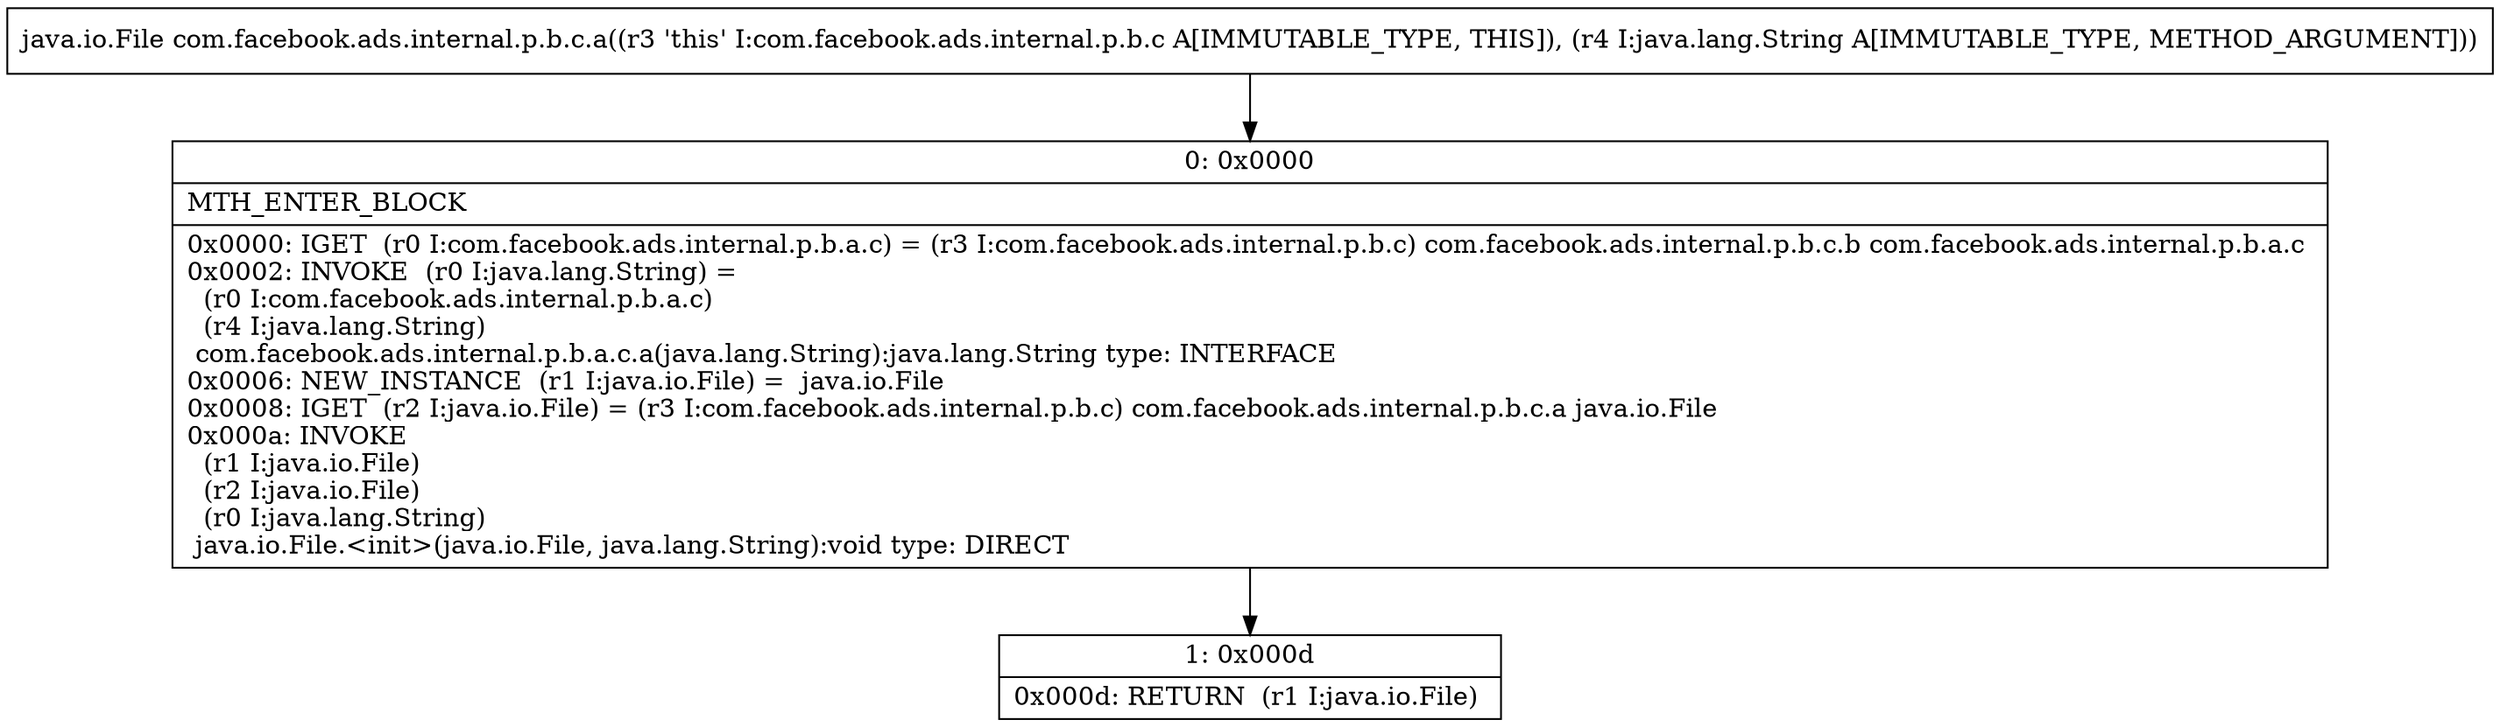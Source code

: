 digraph "CFG forcom.facebook.ads.internal.p.b.c.a(Ljava\/lang\/String;)Ljava\/io\/File;" {
Node_0 [shape=record,label="{0\:\ 0x0000|MTH_ENTER_BLOCK\l|0x0000: IGET  (r0 I:com.facebook.ads.internal.p.b.a.c) = (r3 I:com.facebook.ads.internal.p.b.c) com.facebook.ads.internal.p.b.c.b com.facebook.ads.internal.p.b.a.c \l0x0002: INVOKE  (r0 I:java.lang.String) = \l  (r0 I:com.facebook.ads.internal.p.b.a.c)\l  (r4 I:java.lang.String)\l com.facebook.ads.internal.p.b.a.c.a(java.lang.String):java.lang.String type: INTERFACE \l0x0006: NEW_INSTANCE  (r1 I:java.io.File) =  java.io.File \l0x0008: IGET  (r2 I:java.io.File) = (r3 I:com.facebook.ads.internal.p.b.c) com.facebook.ads.internal.p.b.c.a java.io.File \l0x000a: INVOKE  \l  (r1 I:java.io.File)\l  (r2 I:java.io.File)\l  (r0 I:java.lang.String)\l java.io.File.\<init\>(java.io.File, java.lang.String):void type: DIRECT \l}"];
Node_1 [shape=record,label="{1\:\ 0x000d|0x000d: RETURN  (r1 I:java.io.File) \l}"];
MethodNode[shape=record,label="{java.io.File com.facebook.ads.internal.p.b.c.a((r3 'this' I:com.facebook.ads.internal.p.b.c A[IMMUTABLE_TYPE, THIS]), (r4 I:java.lang.String A[IMMUTABLE_TYPE, METHOD_ARGUMENT])) }"];
MethodNode -> Node_0;
Node_0 -> Node_1;
}

